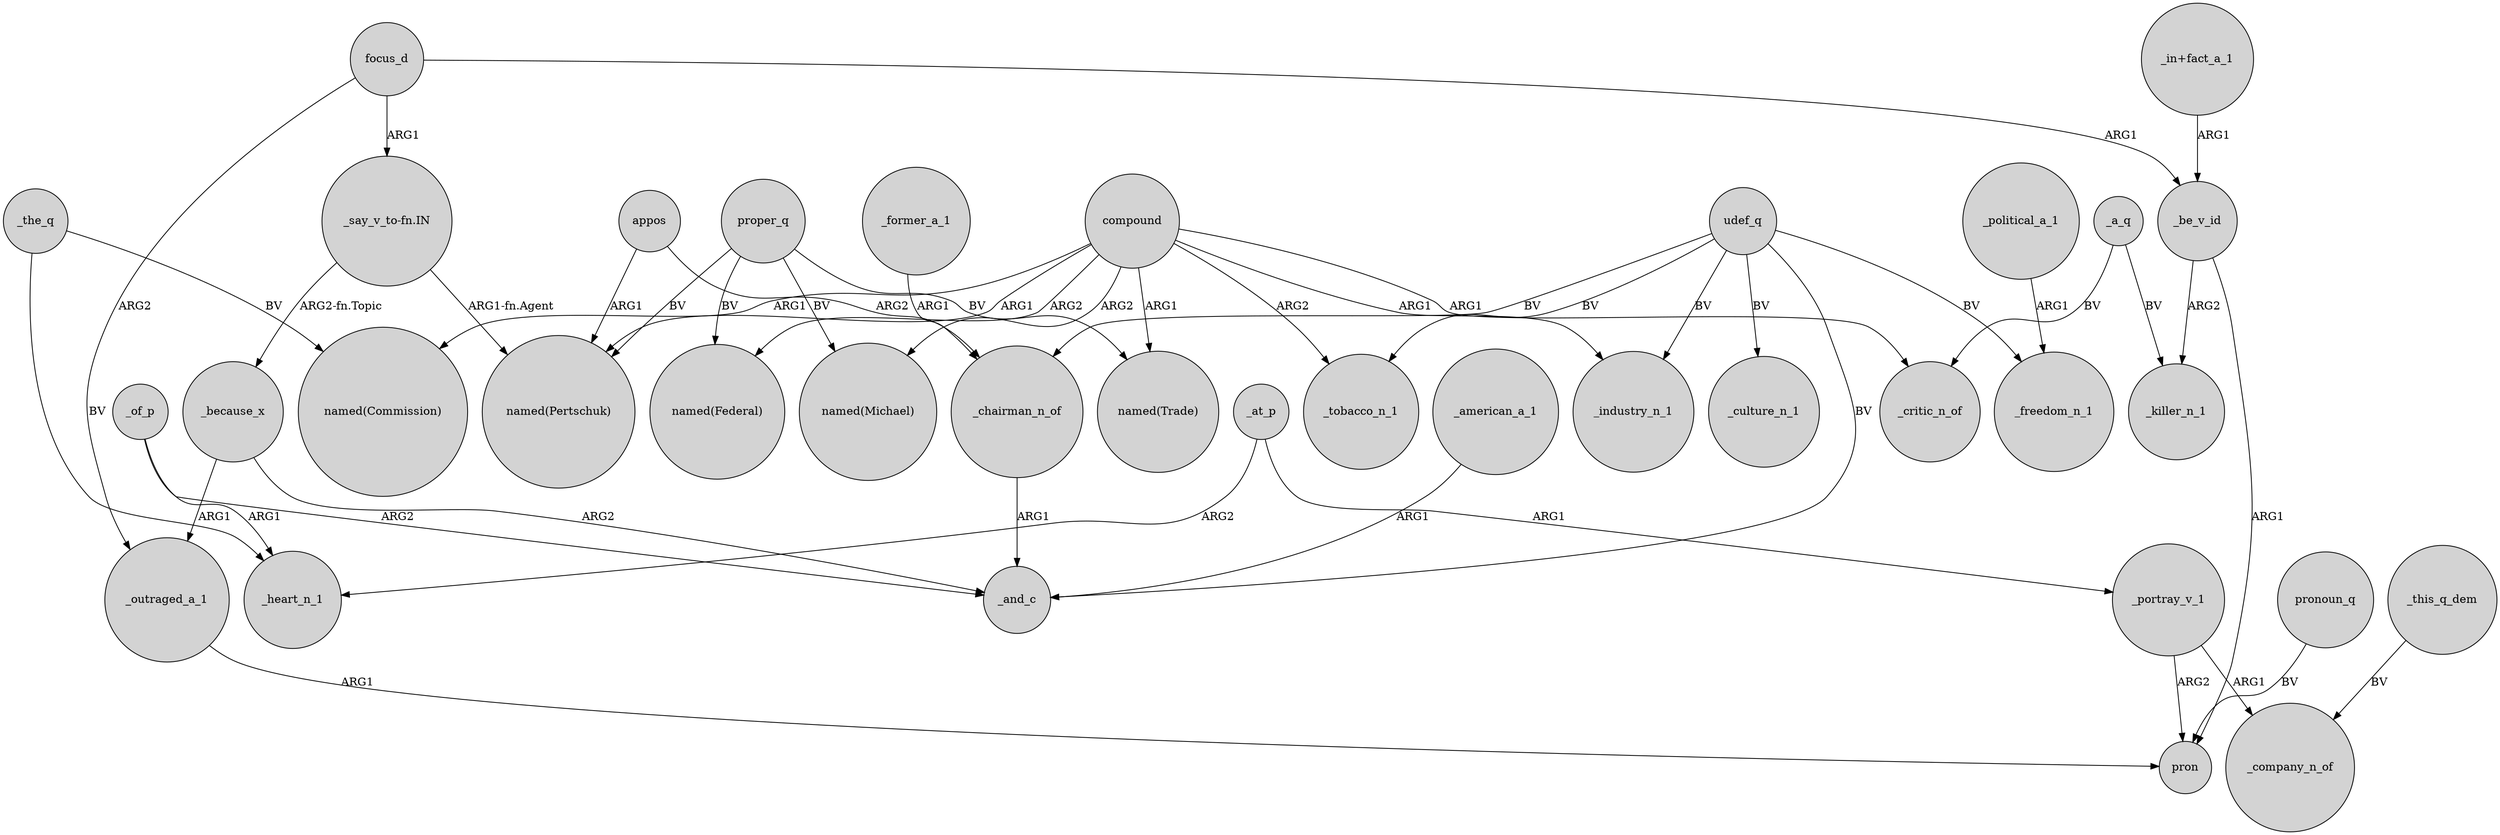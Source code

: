 digraph {
	node [shape=circle style=filled]
	_of_p -> _heart_n_1 [label=ARG1]
	_be_v_id -> _killer_n_1 [label=ARG2]
	_former_a_1 -> _chairman_n_of [label=ARG1]
	_because_x -> _outraged_a_1 [label=ARG1]
	compound -> "named(Commission)" [label=ARG1]
	compound -> _tobacco_n_1 [label=ARG2]
	appos -> "named(Pertschuk)" [label=ARG1]
	_the_q -> _heart_n_1 [label=BV]
	_this_q_dem -> _company_n_of [label=BV]
	_at_p -> _portray_v_1 [label=ARG1]
	_a_q -> _critic_n_of [label=BV]
	_of_p -> _and_c [label=ARG2]
	proper_q -> "named(Pertschuk)" [label=BV]
	compound -> _industry_n_1 [label=ARG1]
	proper_q -> "named(Trade)" [label=BV]
	_at_p -> _heart_n_1 [label=ARG2]
	_political_a_1 -> _freedom_n_1 [label=ARG1]
	_chairman_n_of -> _and_c [label=ARG1]
	_be_v_id -> pron [label=ARG1]
	udef_q -> _culture_n_1 [label=BV]
	udef_q -> _chairman_n_of [label=BV]
	proper_q -> "named(Michael)" [label=BV]
	"_say_v_to-fn.IN" -> _because_x [label="ARG2-fn.Topic"]
	pronoun_q -> pron [label=BV]
	appos -> _chairman_n_of [label=ARG2]
	focus_d -> _be_v_id [label=ARG1]
	compound -> _critic_n_of [label=ARG1]
	_portray_v_1 -> _company_n_of [label=ARG1]
	_a_q -> _killer_n_1 [label=BV]
	compound -> "named(Trade)" [label=ARG1]
	udef_q -> _tobacco_n_1 [label=BV]
	proper_q -> "named(Federal)" [label=BV]
	udef_q -> _industry_n_1 [label=BV]
	udef_q -> _freedom_n_1 [label=BV]
	compound -> "named(Pertschuk)" [label=ARG1]
	_american_a_1 -> _and_c [label=ARG1]
	"_say_v_to-fn.IN" -> "named(Pertschuk)" [label="ARG1-fn.Agent"]
	udef_q -> _and_c [label=BV]
	compound -> "named(Federal)" [label=ARG2]
	_portray_v_1 -> pron [label=ARG2]
	compound -> "named(Michael)" [label=ARG2]
	focus_d -> _outraged_a_1 [label=ARG2]
	_the_q -> "named(Commission)" [label=BV]
	_outraged_a_1 -> pron [label=ARG1]
	focus_d -> "_say_v_to-fn.IN" [label=ARG1]
	_because_x -> _and_c [label=ARG2]
	"_in+fact_a_1" -> _be_v_id [label=ARG1]
}

